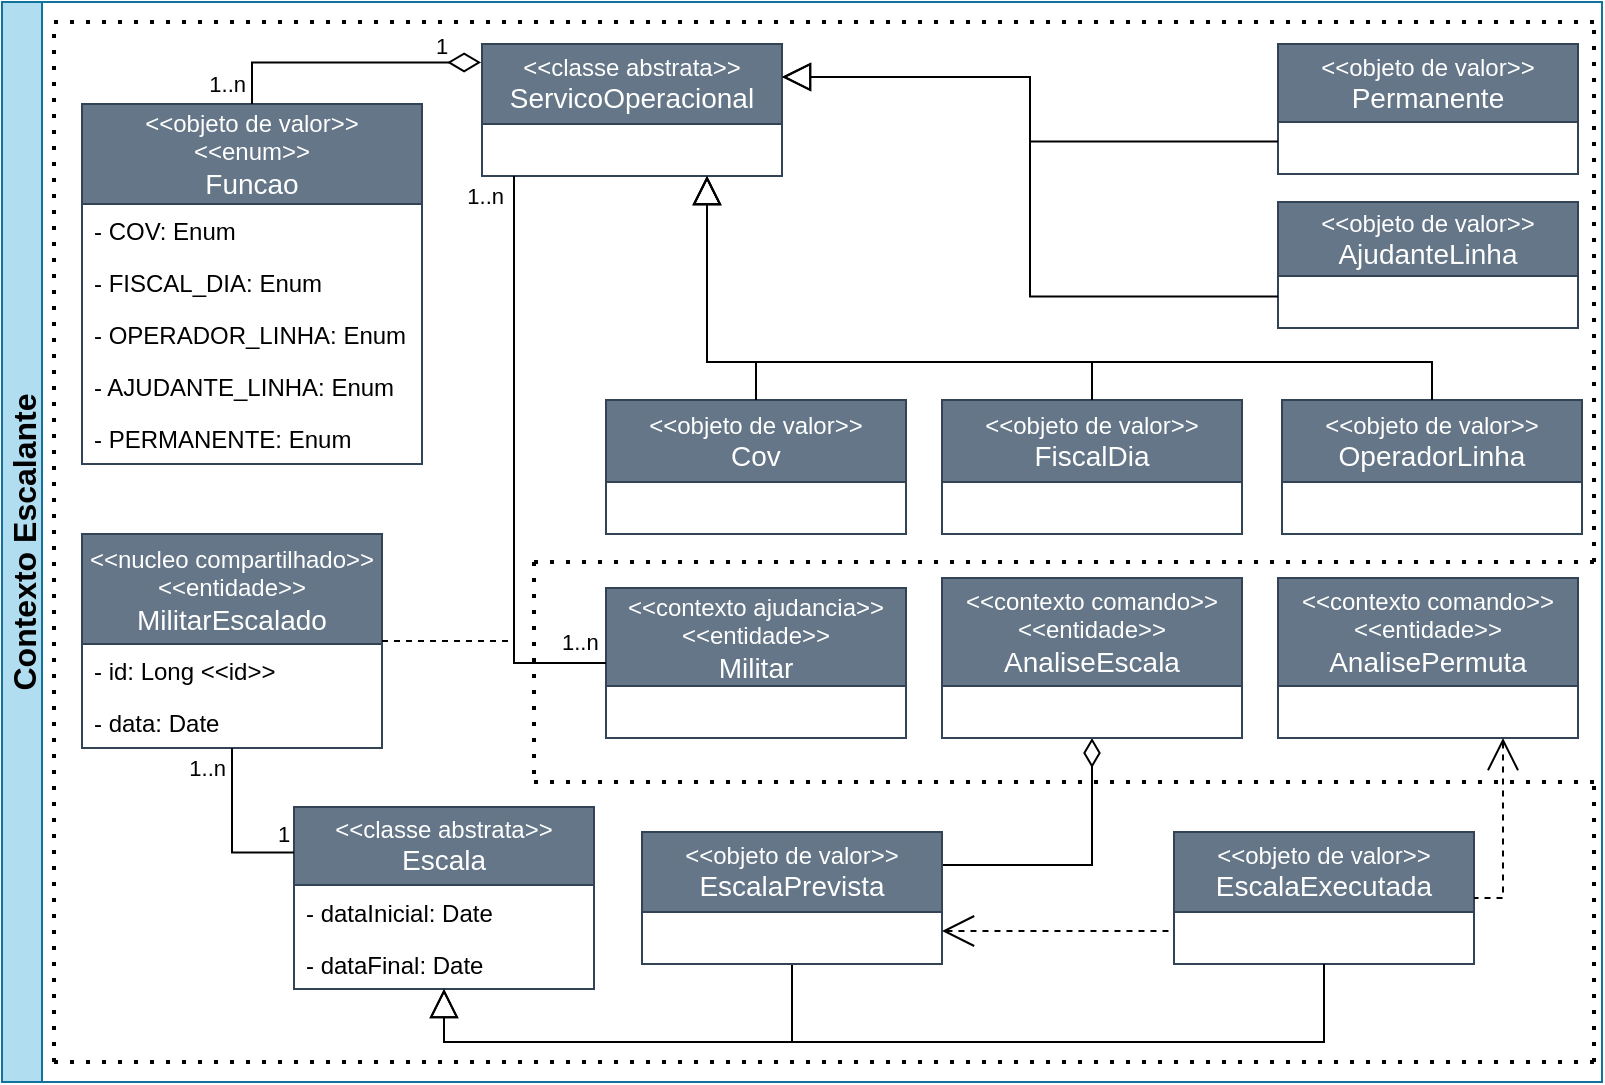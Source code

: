 <mxfile version="26.0.16">
  <diagram name="Página-1" id="mJ_B0rPFDPpI5rhPjDGr">
    <mxGraphModel grid="1" page="1" gridSize="10" guides="1" tooltips="1" connect="1" arrows="1" fold="1" pageScale="1" pageWidth="827" pageHeight="1169" math="0" shadow="0">
      <root>
        <mxCell id="0" />
        <mxCell id="1" parent="0" />
        <mxCell id="JYxsRkKmfjCoyZlYvtPY-12" value="&lt;div&gt;&lt;div&gt;&amp;lt;&amp;lt;contexto ajudancia&amp;gt;&amp;gt;&lt;/div&gt;&lt;/div&gt;&amp;lt;&amp;lt;entidade&amp;gt;&amp;gt;&lt;br&gt;&lt;font style=&quot;font-size: 14px;&quot;&gt;Militar&lt;/font&gt;" style="swimlane;fontStyle=0;childLayout=stackLayout;horizontal=1;startSize=49;fillColor=#647687;horizontalStack=0;resizeParent=1;resizeParentMax=0;resizeLast=0;collapsible=1;marginBottom=0;whiteSpace=wrap;html=1;fontColor=#ffffff;strokeColor=#314354;" vertex="1" parent="1">
          <mxGeometry x="316" y="303" width="150" height="75" as="geometry" />
        </mxCell>
        <mxCell id="GjpR1vbcMMokd3FTTjFa-43" value="&lt;div&gt;&amp;lt;&amp;lt;classe abstrata&amp;gt;&amp;gt;&lt;/div&gt;&lt;div&gt;&lt;font style=&quot;font-size: 14px;&quot;&gt;ServicoOperacional&lt;/font&gt;&lt;/div&gt;" style="swimlane;fontStyle=0;childLayout=stackLayout;horizontal=1;startSize=40;fillColor=#647687;horizontalStack=0;resizeParent=1;resizeParentMax=0;resizeLast=0;collapsible=1;marginBottom=0;whiteSpace=wrap;html=1;fontColor=#ffffff;strokeColor=#314354;" vertex="1" parent="1">
          <mxGeometry x="254" y="31" width="150" height="66" as="geometry" />
        </mxCell>
        <mxCell id="GjpR1vbcMMokd3FTTjFa-50" value="&amp;lt;&amp;lt;objeto de valor&amp;gt;&amp;gt;&lt;br&gt;&lt;font style=&quot;font-size: 14px;&quot;&gt;Cov&lt;/font&gt;" style="swimlane;fontStyle=0;childLayout=stackLayout;horizontal=1;startSize=41;fillColor=#647687;horizontalStack=0;resizeParent=1;resizeParentMax=0;resizeLast=0;collapsible=1;marginBottom=0;whiteSpace=wrap;html=1;fontColor=#ffffff;strokeColor=#314354;" vertex="1" parent="1">
          <mxGeometry x="316" y="209" width="150" height="67" as="geometry" />
        </mxCell>
        <mxCell id="GjpR1vbcMMokd3FTTjFa-52" value="&amp;lt;&amp;lt;objeto de valor&amp;gt;&amp;gt;&lt;br&gt;&lt;font style=&quot;font-size: 14px;&quot;&gt;FiscalDia&lt;/font&gt;" style="swimlane;fontStyle=0;childLayout=stackLayout;horizontal=1;startSize=41;fillColor=#647687;horizontalStack=0;resizeParent=1;resizeParentMax=0;resizeLast=0;collapsible=1;marginBottom=0;whiteSpace=wrap;html=1;fontColor=#ffffff;strokeColor=#314354;" vertex="1" parent="1">
          <mxGeometry x="484" y="209" width="150" height="67" as="geometry" />
        </mxCell>
        <mxCell id="GjpR1vbcMMokd3FTTjFa-53" value="&lt;div&gt;&amp;lt;&amp;lt;objeto de valor&amp;gt;&amp;gt;&lt;/div&gt;&lt;div&gt;&lt;font style=&quot;font-size: 14px;&quot;&gt;OperadorLinha&lt;/font&gt;&lt;/div&gt;" style="swimlane;fontStyle=0;childLayout=stackLayout;horizontal=1;startSize=41;fillColor=#647687;horizontalStack=0;resizeParent=1;resizeParentMax=0;resizeLast=0;collapsible=1;marginBottom=0;whiteSpace=wrap;html=1;fontColor=#ffffff;strokeColor=#314354;" vertex="1" parent="1">
          <mxGeometry x="654" y="209" width="150" height="67" as="geometry" />
        </mxCell>
        <mxCell id="GjpR1vbcMMokd3FTTjFa-54" value="&amp;lt;&amp;lt;objeto de valor&amp;gt;&amp;gt;&lt;br&gt;&lt;font style=&quot;font-size: 14px;&quot;&gt;AjudanteLinha&lt;/font&gt;" style="swimlane;fontStyle=0;childLayout=stackLayout;horizontal=1;startSize=37;fillColor=#647687;horizontalStack=0;resizeParent=1;resizeParentMax=0;resizeLast=0;collapsible=1;marginBottom=0;whiteSpace=wrap;html=1;fontColor=#ffffff;strokeColor=#314354;" vertex="1" parent="1">
          <mxGeometry x="652" y="110" width="150" height="63" as="geometry" />
        </mxCell>
        <mxCell id="GjpR1vbcMMokd3FTTjFa-55" value="&amp;lt;&amp;lt;objeto de valor&amp;gt;&amp;gt;&lt;br&gt;&lt;font style=&quot;font-size: 14px;&quot;&gt;Permanente&lt;/font&gt;" style="swimlane;fontStyle=0;childLayout=stackLayout;horizontal=1;startSize=39;fillColor=#647687;horizontalStack=0;resizeParent=1;resizeParentMax=0;resizeLast=0;collapsible=1;marginBottom=0;whiteSpace=wrap;html=1;fontColor=#ffffff;strokeColor=#314354;" vertex="1" parent="1">
          <mxGeometry x="652" y="31" width="150" height="65" as="geometry" />
        </mxCell>
        <mxCell id="GjpR1vbcMMokd3FTTjFa-56" value="" style="endArrow=block;html=1;endSize=12;startArrow=none;startSize=14;startFill=0;edgeStyle=orthogonalEdgeStyle;rounded=0;exitX=0;exitY=0.75;exitDx=0;exitDy=0;entryX=1;entryY=0.25;entryDx=0;entryDy=0;endFill=0;" edge="1" parent="1" source="GjpR1vbcMMokd3FTTjFa-55" target="GjpR1vbcMMokd3FTTjFa-43">
          <mxGeometry relative="1" as="geometry">
            <mxPoint x="507" y="30" as="sourcePoint" />
            <mxPoint x="424" y="158" as="targetPoint" />
          </mxGeometry>
        </mxCell>
        <mxCell id="GjpR1vbcMMokd3FTTjFa-59" value="" style="endArrow=block;html=1;endSize=12;startArrow=none;startSize=14;startFill=0;edgeStyle=orthogonalEdgeStyle;rounded=0;exitX=0;exitY=0.75;exitDx=0;exitDy=0;entryX=1;entryY=0.25;entryDx=0;entryDy=0;endFill=0;" edge="1" parent="1" source="GjpR1vbcMMokd3FTTjFa-54" target="GjpR1vbcMMokd3FTTjFa-43">
          <mxGeometry relative="1" as="geometry">
            <mxPoint x="662" y="70" as="sourcePoint" />
            <mxPoint x="304" y="121" as="targetPoint" />
          </mxGeometry>
        </mxCell>
        <mxCell id="GjpR1vbcMMokd3FTTjFa-60" value="" style="endArrow=block;html=1;endSize=12;startArrow=none;startSize=14;startFill=0;edgeStyle=orthogonalEdgeStyle;rounded=0;exitX=0.5;exitY=0;exitDx=0;exitDy=0;entryX=0.75;entryY=1;entryDx=0;entryDy=0;endFill=0;" edge="1" parent="1" source="GjpR1vbcMMokd3FTTjFa-53" target="GjpR1vbcMMokd3FTTjFa-43">
          <mxGeometry relative="1" as="geometry">
            <mxPoint x="662" y="152" as="sourcePoint" />
            <mxPoint x="214" y="160" as="targetPoint" />
            <Array as="points">
              <mxPoint x="729" y="190" />
              <mxPoint x="367" y="190" />
            </Array>
          </mxGeometry>
        </mxCell>
        <mxCell id="GjpR1vbcMMokd3FTTjFa-62" value="" style="endArrow=block;html=1;endSize=12;startArrow=none;startSize=14;startFill=0;edgeStyle=orthogonalEdgeStyle;rounded=0;exitX=0.5;exitY=0;exitDx=0;exitDy=0;entryX=0.75;entryY=1;entryDx=0;entryDy=0;endFill=0;" edge="1" parent="1" source="GjpR1vbcMMokd3FTTjFa-52" target="GjpR1vbcMMokd3FTTjFa-43">
          <mxGeometry relative="1" as="geometry">
            <mxPoint x="737" y="203" as="sourcePoint" />
            <mxPoint x="229" y="137" as="targetPoint" />
            <Array as="points">
              <mxPoint x="559" y="190" />
              <mxPoint x="367" y="190" />
            </Array>
          </mxGeometry>
        </mxCell>
        <mxCell id="GjpR1vbcMMokd3FTTjFa-63" value="" style="endArrow=block;html=1;endSize=12;startArrow=none;startSize=14;startFill=0;edgeStyle=orthogonalEdgeStyle;rounded=0;exitX=0.5;exitY=0;exitDx=0;exitDy=0;entryX=0.75;entryY=1;entryDx=0;entryDy=0;endFill=0;" edge="1" parent="1" source="GjpR1vbcMMokd3FTTjFa-50" target="GjpR1vbcMMokd3FTTjFa-43">
          <mxGeometry relative="1" as="geometry">
            <mxPoint x="567" y="203" as="sourcePoint" />
            <mxPoint x="229" y="137" as="targetPoint" />
            <Array as="points">
              <mxPoint x="391" y="190" />
              <mxPoint x="367" y="190" />
            </Array>
          </mxGeometry>
        </mxCell>
        <mxCell id="GjpR1vbcMMokd3FTTjFa-81" value="&lt;div&gt;&lt;div&gt;&lt;div&gt;&lt;div&gt;&amp;lt;&amp;lt;nucleo compartilhado&amp;gt;&amp;gt;&lt;/div&gt;&lt;/div&gt;&amp;lt;&amp;lt;entidade&amp;gt;&amp;gt;&lt;/div&gt;&lt;/div&gt;&lt;div&gt;&lt;font style=&quot;font-size: 14px;&quot;&gt;MilitarEscalado&lt;/font&gt;&lt;/div&gt;" style="swimlane;fontStyle=0;childLayout=stackLayout;horizontal=1;startSize=55;fillColor=#647687;horizontalStack=0;resizeParent=1;resizeParentMax=0;resizeLast=0;collapsible=1;marginBottom=0;whiteSpace=wrap;html=1;fontColor=#ffffff;strokeColor=#314354;" vertex="1" parent="1">
          <mxGeometry x="54" y="276" width="150" height="107" as="geometry" />
        </mxCell>
        <mxCell id="GjpR1vbcMMokd3FTTjFa-155" value="- id: Long &amp;lt;&amp;lt;id&amp;gt;&amp;gt;" style="text;strokeColor=none;fillColor=none;align=left;verticalAlign=top;spacingLeft=4;spacingRight=4;overflow=hidden;rotatable=0;points=[[0,0.5],[1,0.5]];portConstraint=eastwest;whiteSpace=wrap;html=1;" vertex="1" parent="GjpR1vbcMMokd3FTTjFa-81">
          <mxGeometry y="55" width="150" height="26" as="geometry" />
        </mxCell>
        <mxCell id="GjpR1vbcMMokd3FTTjFa-83" value="- data: Date" style="text;strokeColor=none;fillColor=none;align=left;verticalAlign=top;spacingLeft=4;spacingRight=4;overflow=hidden;rotatable=0;points=[[0,0.5],[1,0.5]];portConstraint=eastwest;whiteSpace=wrap;html=1;" vertex="1" parent="GjpR1vbcMMokd3FTTjFa-81">
          <mxGeometry y="81" width="150" height="26" as="geometry" />
        </mxCell>
        <mxCell id="GjpR1vbcMMokd3FTTjFa-96" value="" style="endArrow=none;html=1;endSize=12;startArrow=none;startSize=14;startFill=0;edgeStyle=orthogonalEdgeStyle;rounded=0;endFill=0;exitX=0;exitY=0.5;exitDx=0;exitDy=0;" edge="1" parent="1" source="JYxsRkKmfjCoyZlYvtPY-12" target="GjpR1vbcMMokd3FTTjFa-43">
          <mxGeometry relative="1" as="geometry">
            <mxPoint x="300" y="290" as="sourcePoint" />
            <mxPoint x="224" y="161" as="targetPoint" />
            <Array as="points">
              <mxPoint x="270" y="341" />
            </Array>
          </mxGeometry>
        </mxCell>
        <mxCell id="GjpR1vbcMMokd3FTTjFa-97" value="1..n" style="edgeLabel;resizable=0;html=1;align=left;verticalAlign=top;" connectable="0" vertex="1" parent="GjpR1vbcMMokd3FTTjFa-96">
          <mxGeometry x="-1" relative="1" as="geometry">
            <mxPoint x="-24" y="-24" as="offset" />
          </mxGeometry>
        </mxCell>
        <mxCell id="GjpR1vbcMMokd3FTTjFa-98" value="1..n" style="edgeLabel;resizable=0;html=1;align=right;verticalAlign=top;" connectable="0" vertex="1" parent="GjpR1vbcMMokd3FTTjFa-96">
          <mxGeometry x="1" relative="1" as="geometry">
            <mxPoint x="-5" y="-3" as="offset" />
          </mxGeometry>
        </mxCell>
        <mxCell id="GjpR1vbcMMokd3FTTjFa-101" value="&amp;lt;&amp;lt;objeto de valor&amp;gt;&amp;gt;&lt;br&gt;&amp;lt;&amp;lt;enum&amp;gt;&amp;gt;&lt;br&gt;&lt;font style=&quot;font-size: 14px;&quot;&gt;Funcao&lt;/font&gt;" style="swimlane;fontStyle=0;childLayout=stackLayout;horizontal=1;startSize=50;fillColor=#647687;horizontalStack=0;resizeParent=1;resizeParentMax=0;resizeLast=0;collapsible=1;marginBottom=0;whiteSpace=wrap;html=1;fontColor=#ffffff;strokeColor=#314354;" vertex="1" parent="1">
          <mxGeometry x="54" y="61" width="170" height="180" as="geometry">
            <mxRectangle x="50" y="430" width="90" height="30" as="alternateBounds" />
          </mxGeometry>
        </mxCell>
        <mxCell id="GjpR1vbcMMokd3FTTjFa-102" value="- COV: Enum" style="text;strokeColor=none;fillColor=none;align=left;verticalAlign=top;spacingLeft=4;spacingRight=4;overflow=hidden;rotatable=0;points=[[0,0.5],[1,0.5]];portConstraint=eastwest;whiteSpace=wrap;html=1;" vertex="1" parent="GjpR1vbcMMokd3FTTjFa-101">
          <mxGeometry y="50" width="170" height="26" as="geometry" />
        </mxCell>
        <mxCell id="GjpR1vbcMMokd3FTTjFa-103" value="- FISCAL_DIA: Enum" style="text;strokeColor=none;fillColor=none;align=left;verticalAlign=top;spacingLeft=4;spacingRight=4;overflow=hidden;rotatable=0;points=[[0,0.5],[1,0.5]];portConstraint=eastwest;whiteSpace=wrap;html=1;" vertex="1" parent="GjpR1vbcMMokd3FTTjFa-101">
          <mxGeometry y="76" width="170" height="26" as="geometry" />
        </mxCell>
        <mxCell id="GjpR1vbcMMokd3FTTjFa-104" value="- OPERADOR_LINHA: Enum" style="text;strokeColor=none;fillColor=none;align=left;verticalAlign=top;spacingLeft=4;spacingRight=4;overflow=hidden;rotatable=0;points=[[0,0.5],[1,0.5]];portConstraint=eastwest;whiteSpace=wrap;html=1;" vertex="1" parent="GjpR1vbcMMokd3FTTjFa-101">
          <mxGeometry y="102" width="170" height="26" as="geometry" />
        </mxCell>
        <mxCell id="GjpR1vbcMMokd3FTTjFa-105" value="- AJUDANTE_LINHA: Enum" style="text;strokeColor=none;fillColor=none;align=left;verticalAlign=top;spacingLeft=4;spacingRight=4;overflow=hidden;rotatable=0;points=[[0,0.5],[1,0.5]];portConstraint=eastwest;whiteSpace=wrap;html=1;" vertex="1" parent="GjpR1vbcMMokd3FTTjFa-101">
          <mxGeometry y="128" width="170" height="26" as="geometry" />
        </mxCell>
        <mxCell id="GjpR1vbcMMokd3FTTjFa-106" value="- PERMANENTE: Enum" style="text;strokeColor=none;fillColor=none;align=left;verticalAlign=top;spacingLeft=4;spacingRight=4;overflow=hidden;rotatable=0;points=[[0,0.5],[1,0.5]];portConstraint=eastwest;whiteSpace=wrap;html=1;" vertex="1" parent="GjpR1vbcMMokd3FTTjFa-101">
          <mxGeometry y="154" width="170" height="26" as="geometry" />
        </mxCell>
        <mxCell id="GjpR1vbcMMokd3FTTjFa-107" value="" style="endArrow=none;html=1;endSize=12;startArrow=diamondThin;startSize=14;startFill=0;edgeStyle=orthogonalEdgeStyle;rounded=0;exitX=-0.003;exitY=0.14;exitDx=0;exitDy=0;entryX=0.5;entryY=0;entryDx=0;entryDy=0;exitPerimeter=0;" edge="1" parent="1" source="GjpR1vbcMMokd3FTTjFa-43" target="GjpR1vbcMMokd3FTTjFa-101">
          <mxGeometry relative="1" as="geometry">
            <mxPoint x="214" y="31" as="sourcePoint" />
            <mxPoint x="214" y="-49" as="targetPoint" />
          </mxGeometry>
        </mxCell>
        <mxCell id="GjpR1vbcMMokd3FTTjFa-108" value="1" style="edgeLabel;resizable=0;html=1;align=left;verticalAlign=top;" connectable="0" vertex="1" parent="GjpR1vbcMMokd3FTTjFa-107">
          <mxGeometry x="-1" relative="1" as="geometry">
            <mxPoint x="-25" y="-21" as="offset" />
          </mxGeometry>
        </mxCell>
        <mxCell id="GjpR1vbcMMokd3FTTjFa-109" value="1..n" style="edgeLabel;resizable=0;html=1;align=right;verticalAlign=top;" connectable="0" vertex="1" parent="GjpR1vbcMMokd3FTTjFa-107">
          <mxGeometry x="1" relative="1" as="geometry">
            <mxPoint x="-3" y="-23" as="offset" />
          </mxGeometry>
        </mxCell>
        <mxCell id="GjpR1vbcMMokd3FTTjFa-110" value="" style="endArrow=none;html=1;endSize=12;startArrow=none;startSize=14;startFill=0;edgeStyle=orthogonalEdgeStyle;rounded=0;entryX=1;entryY=0.5;entryDx=0;entryDy=0;endFill=0;dashed=1;exitX=0;exitY=0.5;exitDx=0;exitDy=0;" edge="1" parent="1" source="JYxsRkKmfjCoyZlYvtPY-12" target="GjpR1vbcMMokd3FTTjFa-81">
          <mxGeometry relative="1" as="geometry">
            <mxPoint x="260" y="360" as="sourcePoint" />
            <mxPoint x="414" y="81" as="targetPoint" />
            <Array as="points">
              <mxPoint x="270" y="341" />
              <mxPoint x="270" y="329" />
            </Array>
          </mxGeometry>
        </mxCell>
        <mxCell id="GjpR1vbcMMokd3FTTjFa-111" value="&lt;div&gt;&amp;lt;&amp;lt;classe abstrata&amp;gt;&amp;gt;&lt;/div&gt;&lt;div&gt;&lt;font style=&quot;font-size: 14px;&quot;&gt;Escala&lt;/font&gt;&lt;/div&gt;" style="swimlane;fontStyle=0;childLayout=stackLayout;horizontal=1;startSize=39;fillColor=#647687;horizontalStack=0;resizeParent=1;resizeParentMax=0;resizeLast=0;collapsible=1;marginBottom=0;whiteSpace=wrap;html=1;fontColor=#ffffff;strokeColor=#314354;" vertex="1" parent="1">
          <mxGeometry x="160" y="412.5" width="150" height="91" as="geometry" />
        </mxCell>
        <mxCell id="Fb0Tkg7OSdV37n9p1Cup-12" value="- dataInicial: Date" style="text;strokeColor=none;fillColor=none;align=left;verticalAlign=top;spacingLeft=4;spacingRight=4;overflow=hidden;rotatable=0;points=[[0,0.5],[1,0.5]];portConstraint=eastwest;whiteSpace=wrap;html=1;" vertex="1" parent="GjpR1vbcMMokd3FTTjFa-111">
          <mxGeometry y="39" width="150" height="26" as="geometry" />
        </mxCell>
        <mxCell id="Fb0Tkg7OSdV37n9p1Cup-11" value="- dataFinal: Date" style="text;strokeColor=none;fillColor=none;align=left;verticalAlign=top;spacingLeft=4;spacingRight=4;overflow=hidden;rotatable=0;points=[[0,0.5],[1,0.5]];portConstraint=eastwest;whiteSpace=wrap;html=1;" vertex="1" parent="GjpR1vbcMMokd3FTTjFa-111">
          <mxGeometry y="65" width="150" height="26" as="geometry" />
        </mxCell>
        <mxCell id="GjpR1vbcMMokd3FTTjFa-115" value="" style="endArrow=none;html=1;endSize=12;startArrow=none;startSize=14;startFill=0;edgeStyle=orthogonalEdgeStyle;rounded=0;exitX=0;exitY=0.25;exitDx=0;exitDy=0;" edge="1" parent="1" source="GjpR1vbcMMokd3FTTjFa-111" target="GjpR1vbcMMokd3FTTjFa-81">
          <mxGeometry relative="1" as="geometry">
            <mxPoint x="164" y="580" as="sourcePoint" />
            <mxPoint x="129" y="487" as="targetPoint" />
          </mxGeometry>
        </mxCell>
        <mxCell id="GjpR1vbcMMokd3FTTjFa-116" value="1" style="edgeLabel;resizable=0;html=1;align=left;verticalAlign=top;" connectable="0" vertex="1" parent="GjpR1vbcMMokd3FTTjFa-115">
          <mxGeometry x="-1" relative="1" as="geometry">
            <mxPoint x="-10" y="-22" as="offset" />
          </mxGeometry>
        </mxCell>
        <mxCell id="GjpR1vbcMMokd3FTTjFa-117" value="1..n" style="edgeLabel;resizable=0;html=1;align=right;verticalAlign=top;" connectable="0" vertex="1" parent="GjpR1vbcMMokd3FTTjFa-115">
          <mxGeometry x="1" relative="1" as="geometry">
            <mxPoint x="-3" y="-3" as="offset" />
          </mxGeometry>
        </mxCell>
        <mxCell id="GjpR1vbcMMokd3FTTjFa-122" value="" style="endArrow=diamondThin;html=1;endSize=12;startArrow=none;startSize=14;startFill=0;edgeStyle=orthogonalEdgeStyle;rounded=0;exitX=1;exitY=0.25;exitDx=0;exitDy=0;endFill=0;" edge="1" parent="1" source="GjpR1vbcMMokd3FTTjFa-125" target="Fb0Tkg7OSdV37n9p1Cup-13">
          <mxGeometry relative="1" as="geometry">
            <mxPoint x="423.5" y="510" as="sourcePoint" />
            <mxPoint x="537.5" y="491" as="targetPoint" />
          </mxGeometry>
        </mxCell>
        <mxCell id="GjpR1vbcMMokd3FTTjFa-129" value="" style="endArrow=block;html=1;endSize=12;startArrow=none;startSize=14;startFill=0;edgeStyle=orthogonalEdgeStyle;rounded=0;exitX=0.5;exitY=1;exitDx=0;exitDy=0;endFill=0;entryX=0.5;entryY=1;entryDx=0;entryDy=0;" edge="1" parent="1" source="GjpR1vbcMMokd3FTTjFa-125" target="GjpR1vbcMMokd3FTTjFa-111">
          <mxGeometry relative="1" as="geometry">
            <mxPoint x="328" y="663" as="sourcePoint" />
            <mxPoint x="304" y="581" as="targetPoint" />
            <Array as="points">
              <mxPoint x="409" y="530" />
              <mxPoint x="235" y="530" />
            </Array>
          </mxGeometry>
        </mxCell>
        <mxCell id="GjpR1vbcMMokd3FTTjFa-130" value="&amp;lt;&amp;lt;objeto de valor&amp;gt;&amp;gt;&lt;br&gt;&lt;font style=&quot;font-size: 14px;&quot;&gt;EscalaExecutada&lt;/font&gt;" style="swimlane;fontStyle=0;childLayout=stackLayout;horizontal=1;startSize=40;fillColor=#647687;horizontalStack=0;resizeParent=1;resizeParentMax=0;resizeLast=0;collapsible=1;marginBottom=0;whiteSpace=wrap;html=1;fontColor=#ffffff;strokeColor=#314354;" vertex="1" parent="1">
          <mxGeometry x="600" y="425" width="150" height="66" as="geometry" />
        </mxCell>
        <mxCell id="GjpR1vbcMMokd3FTTjFa-132" value="" style="endArrow=block;html=1;endSize=12;startArrow=none;startSize=14;startFill=0;edgeStyle=orthogonalEdgeStyle;rounded=0;endFill=0;entryX=0.5;entryY=1;entryDx=0;entryDy=0;exitX=0.5;exitY=1;exitDx=0;exitDy=0;" edge="1" parent="1" source="GjpR1vbcMMokd3FTTjFa-130" target="GjpR1vbcMMokd3FTTjFa-111">
          <mxGeometry relative="1" as="geometry">
            <mxPoint x="580" y="561" as="sourcePoint" />
            <mxPoint x="564" y="546" as="targetPoint" />
            <Array as="points">
              <mxPoint x="675" y="530" />
              <mxPoint x="235" y="530" />
            </Array>
          </mxGeometry>
        </mxCell>
        <mxCell id="999DKJYe4rII8vCywRU1-1" value="Contexto Escalante" style="swimlane;startSize=20;horizontal=0;childLayout=treeLayout;horizontalTree=1;sortEdges=1;resizable=1;containerType=tree;fontSize=16;fillColor=#b1ddf0;strokeColor=#10739e;" vertex="1" parent="1">
          <mxGeometry x="14" y="10" width="800" height="540" as="geometry">
            <mxRectangle x="14" y="19.5" width="40" height="130" as="alternateBounds" />
          </mxGeometry>
        </mxCell>
        <mxCell id="GjpR1vbcMMokd3FTTjFa-125" value="&lt;div&gt;&amp;lt;&amp;lt;objeto de valor&amp;gt;&amp;gt;&lt;br&gt;&lt;font style=&quot;font-size: 14px;&quot;&gt;EscalaPrevista&lt;/font&gt;&lt;/div&gt;" style="swimlane;fontStyle=0;childLayout=stackLayout;horizontal=1;startSize=40;fillColor=#647687;horizontalStack=0;resizeParent=1;resizeParentMax=0;resizeLast=0;collapsible=1;marginBottom=0;whiteSpace=wrap;html=1;fontColor=#ffffff;strokeColor=#314354;" vertex="1" parent="1">
          <mxGeometry x="334" y="425" width="150" height="66" as="geometry" />
        </mxCell>
        <mxCell id="Fb0Tkg7OSdV37n9p1Cup-13" value="&lt;div&gt;&lt;div&gt;&lt;div&gt;&lt;div&gt;&amp;lt;&amp;lt;contexto comando&amp;gt;&amp;gt;&lt;/div&gt;&lt;/div&gt;&lt;/div&gt;&lt;/div&gt;&lt;div&gt;&amp;lt;&amp;lt;entidade&amp;gt;&amp;gt;&lt;br&gt;&lt;font style=&quot;font-size: 14px;&quot;&gt;AnaliseEscala&lt;/font&gt;&lt;/div&gt;" style="swimlane;fontStyle=0;childLayout=stackLayout;horizontal=1;startSize=54;fillColor=#647687;horizontalStack=0;resizeParent=1;resizeParentMax=0;resizeLast=0;collapsible=1;marginBottom=0;whiteSpace=wrap;html=1;fontColor=#ffffff;strokeColor=#314354;" vertex="1" parent="1">
          <mxGeometry x="484" y="298" width="150" height="80" as="geometry" />
        </mxCell>
        <mxCell id="Fb0Tkg7OSdV37n9p1Cup-16" value="&lt;div&gt;&lt;div&gt;&lt;div&gt;&lt;div&gt;&lt;div&gt;&lt;div&gt;&lt;div&gt;&lt;div&gt;&amp;lt;&amp;lt;contexto comando&amp;gt;&amp;gt;&lt;/div&gt;&lt;/div&gt;&lt;/div&gt;&lt;/div&gt;&lt;/div&gt;&lt;/div&gt;&lt;/div&gt;&lt;/div&gt;&lt;div&gt;&amp;lt;&amp;lt;entidade&amp;gt;&amp;gt;&lt;br&gt;&lt;font style=&quot;font-size: 14px;&quot;&gt;AnalisePermuta&lt;/font&gt;&lt;/div&gt;" style="swimlane;fontStyle=0;childLayout=stackLayout;horizontal=1;startSize=54;fillColor=#647687;horizontalStack=0;resizeParent=1;resizeParentMax=0;resizeLast=0;collapsible=1;marginBottom=0;whiteSpace=wrap;html=1;fontColor=#ffffff;strokeColor=#314354;" vertex="1" parent="1">
          <mxGeometry x="652" y="298" width="150" height="80" as="geometry" />
        </mxCell>
        <mxCell id="Fb0Tkg7OSdV37n9p1Cup-19" value="" style="endArrow=none;html=1;endSize=12;startArrow=open;startSize=14;startFill=0;edgeStyle=orthogonalEdgeStyle;rounded=0;entryX=1;entryY=0.5;entryDx=0;entryDy=0;dashed=1;exitX=0.75;exitY=1;exitDx=0;exitDy=0;" edge="1" parent="1" source="Fb0Tkg7OSdV37n9p1Cup-16" target="GjpR1vbcMMokd3FTTjFa-130">
          <mxGeometry relative="1" as="geometry">
            <mxPoint x="503" y="211" as="sourcePoint" />
            <mxPoint x="503" y="251" as="targetPoint" />
          </mxGeometry>
        </mxCell>
        <mxCell id="Fb0Tkg7OSdV37n9p1Cup-21" value="" style="endArrow=none;html=1;endSize=12;startArrow=open;startSize=14;startFill=0;edgeStyle=orthogonalEdgeStyle;rounded=0;entryX=0;entryY=0.75;entryDx=0;entryDy=0;dashed=1;exitX=1;exitY=0.75;exitDx=0;exitDy=0;" edge="1" parent="1" source="GjpR1vbcMMokd3FTTjFa-125" target="GjpR1vbcMMokd3FTTjFa-130">
          <mxGeometry relative="1" as="geometry">
            <mxPoint x="775" y="374" as="sourcePoint" />
            <mxPoint x="760" y="455" as="targetPoint" />
          </mxGeometry>
        </mxCell>
        <mxCell id="6mrFlymjK6HMBsRBVsdq-2" value="" style="endArrow=none;dashed=1;html=1;dashPattern=1 3;strokeWidth=2;rounded=0;entryX=0;entryY=0;entryDx=0;entryDy=0;" edge="1" parent="1">
          <mxGeometry width="50" height="50" relative="1" as="geometry">
            <mxPoint x="40" y="540" as="sourcePoint" />
            <mxPoint x="40" y="20.0" as="targetPoint" />
          </mxGeometry>
        </mxCell>
        <mxCell id="6mrFlymjK6HMBsRBVsdq-3" value="" style="endArrow=none;dashed=1;html=1;dashPattern=1 3;strokeWidth=2;rounded=0;entryX=1;entryY=0;entryDx=0;entryDy=0;exitX=1;exitY=0;exitDx=0;exitDy=0;" edge="1" parent="1">
          <mxGeometry width="50" height="50" relative="1" as="geometry">
            <mxPoint x="810" y="290" as="sourcePoint" />
            <mxPoint x="810" y="20.0" as="targetPoint" />
          </mxGeometry>
        </mxCell>
        <mxCell id="6mrFlymjK6HMBsRBVsdq-4" value="" style="endArrow=none;dashed=1;html=1;dashPattern=1 3;strokeWidth=2;rounded=0;exitX=1;exitY=1;exitDx=0;exitDy=0;entryX=0;entryY=1;entryDx=0;entryDy=0;" edge="1" parent="1">
          <mxGeometry width="50" height="50" relative="1" as="geometry">
            <mxPoint x="810" y="540" as="sourcePoint" />
            <mxPoint x="40.0" y="540" as="targetPoint" />
          </mxGeometry>
        </mxCell>
        <mxCell id="6mrFlymjK6HMBsRBVsdq-5" value="" style="endArrow=none;dashed=1;html=1;dashPattern=1 3;strokeWidth=2;rounded=0;exitX=1;exitY=0;exitDx=0;exitDy=0;entryX=0;entryY=0;entryDx=0;entryDy=0;" edge="1" parent="1">
          <mxGeometry width="50" height="50" relative="1" as="geometry">
            <mxPoint x="810" y="20.0" as="sourcePoint" />
            <mxPoint x="40" y="20.0" as="targetPoint" />
          </mxGeometry>
        </mxCell>
        <mxCell id="6mrFlymjK6HMBsRBVsdq-7" value="" style="endArrow=none;dashed=1;html=1;dashPattern=1 3;strokeWidth=2;rounded=0;entryX=1;entryY=1;entryDx=0;entryDy=0;" edge="1" parent="1">
          <mxGeometry width="50" height="50" relative="1" as="geometry">
            <mxPoint x="810" y="540" as="sourcePoint" />
            <mxPoint x="810.0" y="400" as="targetPoint" />
          </mxGeometry>
        </mxCell>
        <mxCell id="6mrFlymjK6HMBsRBVsdq-8" value="" style="endArrow=none;dashed=1;html=1;dashPattern=1 3;strokeWidth=2;rounded=0;exitX=1;exitY=1;exitDx=0;exitDy=0;entryX=0;entryY=1;entryDx=0;entryDy=0;" edge="1" parent="1">
          <mxGeometry width="50" height="50" relative="1" as="geometry">
            <mxPoint x="810.0" y="400" as="sourcePoint" />
            <mxPoint x="280.0" y="400" as="targetPoint" />
          </mxGeometry>
        </mxCell>
        <mxCell id="6mrFlymjK6HMBsRBVsdq-9" value="" style="endArrow=none;dashed=1;html=1;dashPattern=1 3;strokeWidth=2;rounded=0;exitX=1;exitY=0;exitDx=0;exitDy=0;entryX=0;entryY=0;entryDx=0;entryDy=0;" edge="1" parent="1">
          <mxGeometry width="50" height="50" relative="1" as="geometry">
            <mxPoint x="810" y="290" as="sourcePoint" />
            <mxPoint x="280.0" y="290" as="targetPoint" />
          </mxGeometry>
        </mxCell>
        <mxCell id="6mrFlymjK6HMBsRBVsdq-10" value="" style="endArrow=none;dashed=1;html=1;dashPattern=1 3;strokeWidth=2;rounded=0;exitX=0;exitY=0;exitDx=0;exitDy=0;entryX=0;entryY=1;entryDx=0;entryDy=0;" edge="1" parent="1">
          <mxGeometry width="50" height="50" relative="1" as="geometry">
            <mxPoint x="280.0" y="290" as="sourcePoint" />
            <mxPoint x="280.0" y="400" as="targetPoint" />
          </mxGeometry>
        </mxCell>
      </root>
    </mxGraphModel>
  </diagram>
</mxfile>
